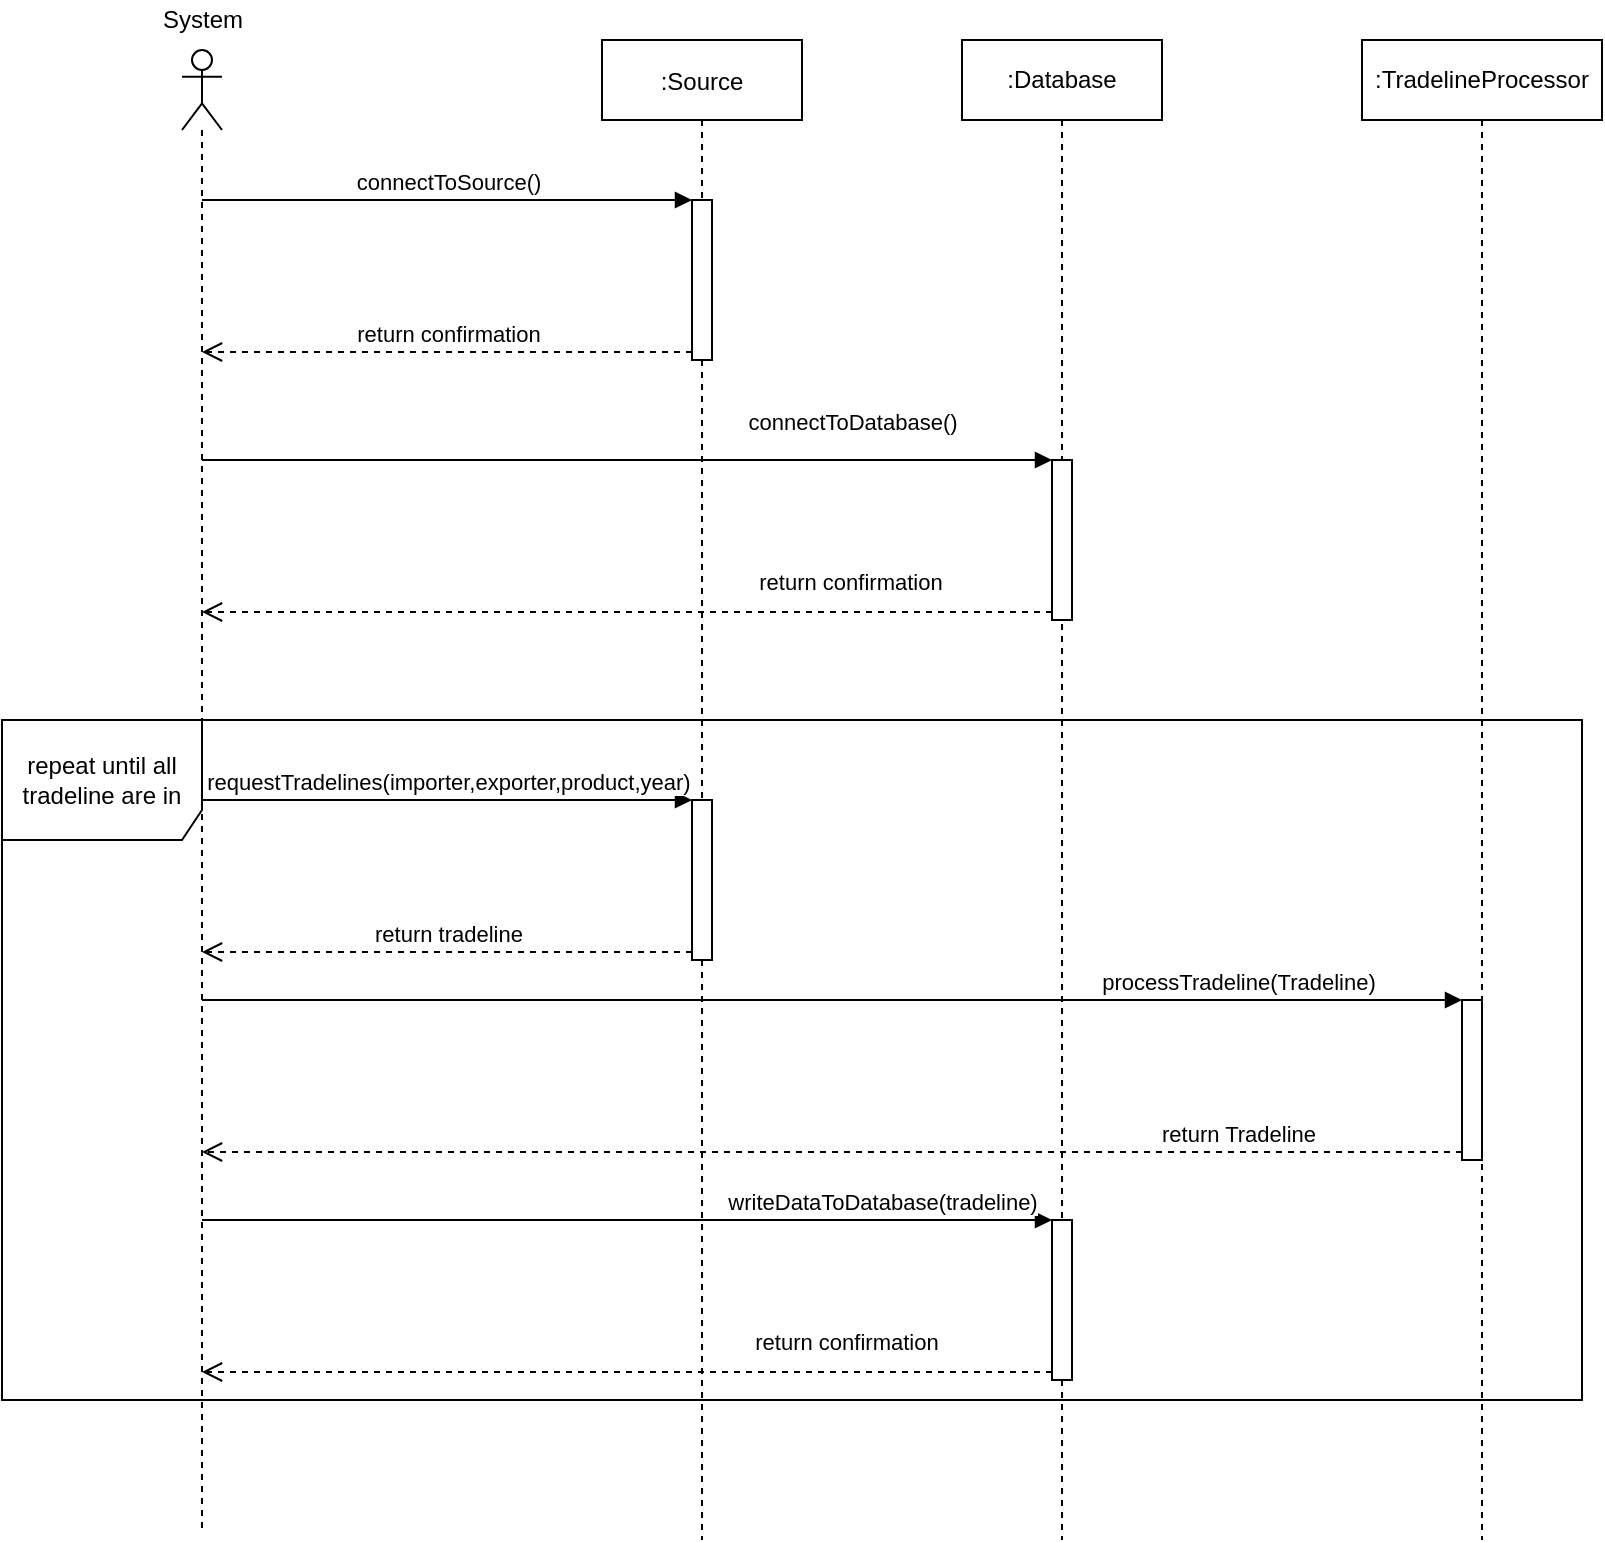 <mxfile version="13.7.9" type="device"><diagram id="kgpKYQtTHZ0yAKxKKP6v" name="Page-1"><mxGraphModel dx="1086" dy="806" grid="1" gridSize="10" guides="1" tooltips="1" connect="1" arrows="1" fold="1" page="1" pageScale="1" pageWidth="850" pageHeight="1100" math="0" shadow="0"><root><mxCell id="0"/><mxCell id="1" parent="0"/><mxCell id="owhyPigcXW8LUgYiu2mq-16" value="repeat until all tradeline are in" style="shape=umlFrame;whiteSpace=wrap;html=1;width=100;height=60;" parent="1" vertex="1"><mxGeometry x="40" y="420" width="790" height="340" as="geometry"/></mxCell><mxCell id="3nuBFxr9cyL0pnOWT2aG-5" value=":Source" style="shape=umlLifeline;perimeter=lifelinePerimeter;container=1;collapsible=0;recursiveResize=0;rounded=0;shadow=0;strokeWidth=1;" parent="1" vertex="1"><mxGeometry x="340" y="80" width="100" height="750" as="geometry"/></mxCell><mxCell id="owhyPigcXW8LUgYiu2mq-8" value="" style="html=1;points=[];perimeter=orthogonalPerimeter;" parent="3nuBFxr9cyL0pnOWT2aG-5" vertex="1"><mxGeometry x="45" y="380" width="10" height="80" as="geometry"/></mxCell><mxCell id="owhyPigcXW8LUgYiu2mq-17" value="" style="html=1;points=[];perimeter=orthogonalPerimeter;" parent="3nuBFxr9cyL0pnOWT2aG-5" vertex="1"><mxGeometry x="45" y="80" width="10" height="80" as="geometry"/></mxCell><mxCell id="owhyPigcXW8LUgYiu2mq-2" value="" style="shape=umlLifeline;participant=umlActor;perimeter=lifelinePerimeter;whiteSpace=wrap;html=1;container=1;collapsible=0;recursiveResize=0;verticalAlign=top;spacingTop=36;outlineConnect=0;size=40;" parent="1" vertex="1"><mxGeometry x="130" y="85" width="20" height="740" as="geometry"/></mxCell><mxCell id="owhyPigcXW8LUgYiu2mq-4" value="System" style="text;html=1;align=center;verticalAlign=middle;resizable=0;points=[];autosize=1;" parent="1" vertex="1"><mxGeometry x="110" y="60" width="60" height="20" as="geometry"/></mxCell><mxCell id="owhyPigcXW8LUgYiu2mq-7" value=":Database" style="shape=umlLifeline;perimeter=lifelinePerimeter;whiteSpace=wrap;html=1;container=1;collapsible=0;recursiveResize=0;outlineConnect=0;" parent="1" vertex="1"><mxGeometry x="520" y="80" width="100" height="750" as="geometry"/></mxCell><mxCell id="owhyPigcXW8LUgYiu2mq-13" value="" style="html=1;points=[];perimeter=orthogonalPerimeter;" parent="owhyPigcXW8LUgYiu2mq-7" vertex="1"><mxGeometry x="45" y="590" width="10" height="80" as="geometry"/></mxCell><mxCell id="owhyPigcXW8LUgYiu2mq-20" value="" style="html=1;points=[];perimeter=orthogonalPerimeter;" parent="owhyPigcXW8LUgYiu2mq-7" vertex="1"><mxGeometry x="45" y="210" width="10" height="80" as="geometry"/></mxCell><mxCell id="owhyPigcXW8LUgYiu2mq-9" value="requestTradelines(importer,exporter,product,year)" style="html=1;verticalAlign=bottom;endArrow=block;entryX=0;entryY=0;" parent="1" target="owhyPigcXW8LUgYiu2mq-8" edge="1" source="owhyPigcXW8LUgYiu2mq-2"><mxGeometry relative="1" as="geometry"><mxPoint x="209.5" y="460.0" as="sourcePoint"/></mxGeometry></mxCell><mxCell id="owhyPigcXW8LUgYiu2mq-10" value="return tradeline" style="html=1;verticalAlign=bottom;endArrow=open;dashed=1;endSize=8;exitX=0;exitY=0.95;" parent="1" source="owhyPigcXW8LUgYiu2mq-8" edge="1" target="owhyPigcXW8LUgYiu2mq-2"><mxGeometry relative="1" as="geometry"><mxPoint x="209.5" y="536" as="targetPoint"/></mxGeometry></mxCell><mxCell id="owhyPigcXW8LUgYiu2mq-14" value="writeDataToDatabase(tradeline)" style="html=1;verticalAlign=bottom;endArrow=block;entryX=0;entryY=0;" parent="1" target="owhyPigcXW8LUgYiu2mq-13" edge="1" source="owhyPigcXW8LUgYiu2mq-2"><mxGeometry x="0.601" relative="1" as="geometry"><mxPoint x="209.5" y="670" as="sourcePoint"/><mxPoint as="offset"/></mxGeometry></mxCell><mxCell id="owhyPigcXW8LUgYiu2mq-15" value="return confirmation" style="html=1;verticalAlign=bottom;endArrow=open;dashed=1;endSize=8;exitX=0;exitY=0.95;" parent="1" source="owhyPigcXW8LUgYiu2mq-13" edge="1" target="owhyPigcXW8LUgYiu2mq-2"><mxGeometry x="-0.513" y="-6" relative="1" as="geometry"><mxPoint x="209.5" y="746" as="targetPoint"/><mxPoint as="offset"/></mxGeometry></mxCell><mxCell id="owhyPigcXW8LUgYiu2mq-18" value="connectToSource()" style="html=1;verticalAlign=bottom;endArrow=block;entryX=0;entryY=0;" parent="1" source="owhyPigcXW8LUgYiu2mq-2" target="owhyPigcXW8LUgYiu2mq-17" edge="1"><mxGeometry relative="1" as="geometry"><mxPoint x="315" y="160" as="sourcePoint"/></mxGeometry></mxCell><mxCell id="owhyPigcXW8LUgYiu2mq-19" value="return confirmation" style="html=1;verticalAlign=bottom;endArrow=open;dashed=1;endSize=8;exitX=0;exitY=0.95;" parent="1" source="owhyPigcXW8LUgYiu2mq-17" target="owhyPigcXW8LUgYiu2mq-2" edge="1"><mxGeometry relative="1" as="geometry"><mxPoint x="315" y="236" as="targetPoint"/></mxGeometry></mxCell><mxCell id="owhyPigcXW8LUgYiu2mq-21" value="connectToDatabase()" style="html=1;verticalAlign=bottom;endArrow=block;entryX=0;entryY=0;" parent="1" source="owhyPigcXW8LUgYiu2mq-2" target="owhyPigcXW8LUgYiu2mq-20" edge="1"><mxGeometry x="0.522" y="10" relative="1" as="geometry"><mxPoint x="495" y="290" as="sourcePoint"/><mxPoint x="1" as="offset"/></mxGeometry></mxCell><mxCell id="owhyPigcXW8LUgYiu2mq-22" value="return confirmation" style="html=1;verticalAlign=bottom;endArrow=open;dashed=1;endSize=8;exitX=0;exitY=0.95;" parent="1" source="owhyPigcXW8LUgYiu2mq-20" target="owhyPigcXW8LUgYiu2mq-2" edge="1"><mxGeometry x="-0.522" y="-6" relative="1" as="geometry"><mxPoint x="495" y="366" as="targetPoint"/><mxPoint as="offset"/></mxGeometry></mxCell><mxCell id="KADgkPAfqtloeXHVTIub-1" value=":TradelineProcessor" style="shape=umlLifeline;perimeter=lifelinePerimeter;whiteSpace=wrap;html=1;container=1;collapsible=0;recursiveResize=0;outlineConnect=0;" vertex="1" parent="1"><mxGeometry x="720" y="80" width="120" height="750" as="geometry"/></mxCell><mxCell id="KADgkPAfqtloeXHVTIub-4" value="" style="html=1;points=[];perimeter=orthogonalPerimeter;" vertex="1" parent="KADgkPAfqtloeXHVTIub-1"><mxGeometry x="50" y="480" width="10" height="80" as="geometry"/></mxCell><mxCell id="KADgkPAfqtloeXHVTIub-5" value="&lt;span style=&quot;text-align: left&quot;&gt;processTradeline(Tradeline)&lt;/span&gt;" style="html=1;verticalAlign=bottom;endArrow=block;entryX=0;entryY=0;" edge="1" target="KADgkPAfqtloeXHVTIub-4" parent="1" source="owhyPigcXW8LUgYiu2mq-2"><mxGeometry x="0.643" relative="1" as="geometry"><mxPoint x="700" y="560" as="sourcePoint"/><mxPoint as="offset"/></mxGeometry></mxCell><mxCell id="KADgkPAfqtloeXHVTIub-6" value="return Tradeline" style="html=1;verticalAlign=bottom;endArrow=open;dashed=1;endSize=8;exitX=0;exitY=0.95;" edge="1" source="KADgkPAfqtloeXHVTIub-4" parent="1" target="owhyPigcXW8LUgYiu2mq-2"><mxGeometry x="-0.643" relative="1" as="geometry"><mxPoint x="700" y="636" as="targetPoint"/><mxPoint as="offset"/></mxGeometry></mxCell></root></mxGraphModel></diagram></mxfile>